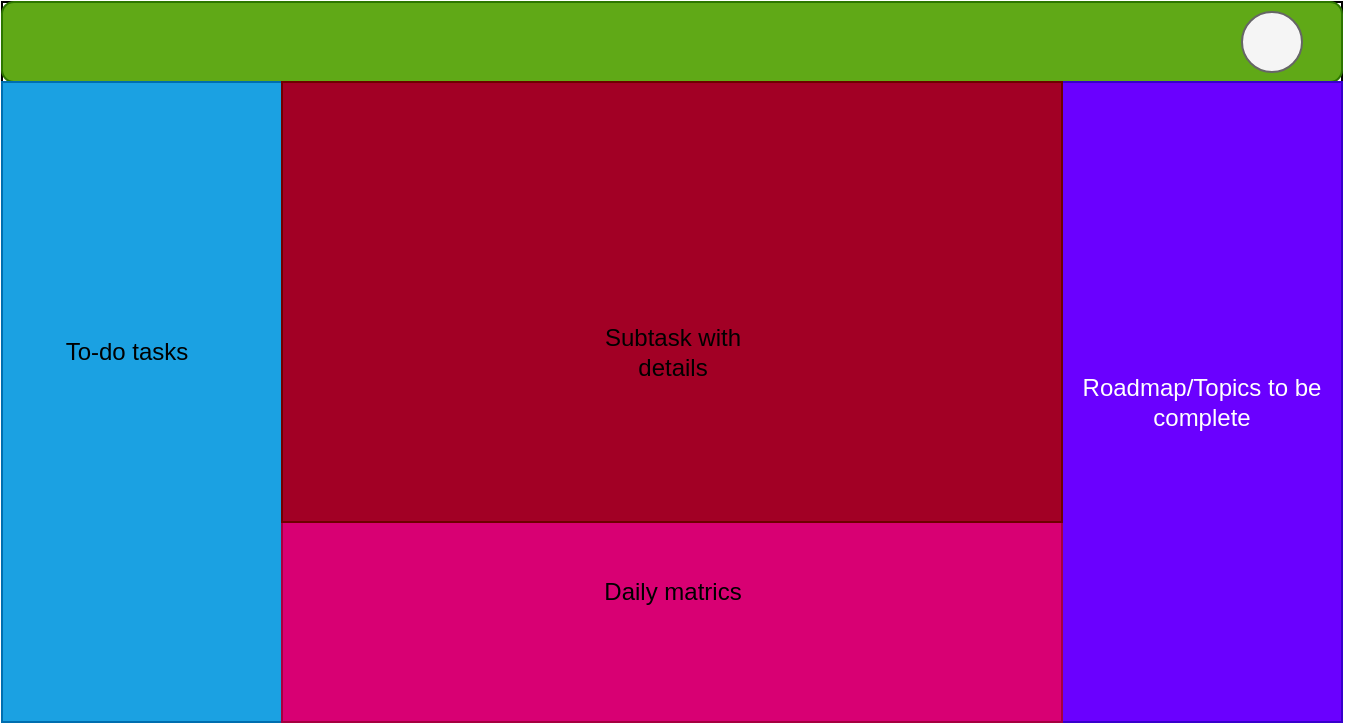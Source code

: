 <mxfile>
    <diagram id="3E7WXioRSPXI5wofOC28" name="Page-1">
        <mxGraphModel dx="755" dy="443" grid="1" gridSize="10" guides="1" tooltips="1" connect="1" arrows="1" fold="1" page="1" pageScale="1" pageWidth="850" pageHeight="1100" math="0" shadow="0">
            <root>
                <mxCell id="0"/>
                <mxCell id="1" parent="0"/>
                <mxCell id="3" value="" style="rounded=0;whiteSpace=wrap;html=1;" vertex="1" parent="1">
                    <mxGeometry x="100" y="120" width="670" height="360" as="geometry"/>
                </mxCell>
                <mxCell id="4" value="" style="rounded=1;whiteSpace=wrap;html=1;fillColor=#60a917;fontColor=#ffffff;strokeColor=#2D7600;" vertex="1" parent="1">
                    <mxGeometry x="100" y="120" width="670" height="40" as="geometry"/>
                </mxCell>
                <mxCell id="5" value="" style="ellipse;whiteSpace=wrap;html=1;fillColor=#f5f5f5;fontColor=#333333;strokeColor=#666666;" vertex="1" parent="1">
                    <mxGeometry x="720" y="125" width="30" height="30" as="geometry"/>
                </mxCell>
                <mxCell id="6" value="" style="rounded=0;whiteSpace=wrap;html=1;direction=south;fillColor=#1ba1e2;fontColor=#ffffff;strokeColor=#006EAF;" vertex="1" parent="1">
                    <mxGeometry x="100" y="160" width="140" height="320" as="geometry"/>
                </mxCell>
                <mxCell id="8" value="Roadmap/Topics to be complete" style="rounded=0;whiteSpace=wrap;html=1;direction=south;fillColor=#6a00ff;fontColor=#ffffff;strokeColor=#3700CC;" vertex="1" parent="1">
                    <mxGeometry x="630" y="160" width="140" height="320" as="geometry"/>
                </mxCell>
                <mxCell id="10" value="" style="rounded=0;whiteSpace=wrap;html=1;fillColor=#d80073;fontColor=#ffffff;strokeColor=#A50040;" vertex="1" parent="1">
                    <mxGeometry x="240" y="370" width="390" height="110" as="geometry"/>
                </mxCell>
                <mxCell id="11" value="" style="rounded=0;whiteSpace=wrap;html=1;fillColor=#a20025;fontColor=#ffffff;strokeColor=#6F0000;" vertex="1" parent="1">
                    <mxGeometry x="240" y="160" width="390" height="220" as="geometry"/>
                </mxCell>
                <mxCell id="17" value="Daily matrics" style="text;html=1;strokeColor=none;fillColor=none;align=center;verticalAlign=middle;whiteSpace=wrap;rounded=0;" vertex="1" parent="1">
                    <mxGeometry x="382.5" y="400" width="105" height="30" as="geometry"/>
                </mxCell>
                <mxCell id="18" value="To-do tasks" style="text;html=1;strokeColor=none;fillColor=none;align=center;verticalAlign=middle;whiteSpace=wrap;rounded=0;" vertex="1" parent="1">
                    <mxGeometry x="110" y="280" width="105" height="30" as="geometry"/>
                </mxCell>
                <mxCell id="20" value="Subtask with details" style="text;html=1;strokeColor=none;fillColor=none;align=center;verticalAlign=middle;whiteSpace=wrap;rounded=0;" vertex="1" parent="1">
                    <mxGeometry x="382.5" y="280" width="105" height="30" as="geometry"/>
                </mxCell>
            </root>
        </mxGraphModel>
    </diagram>
</mxfile>